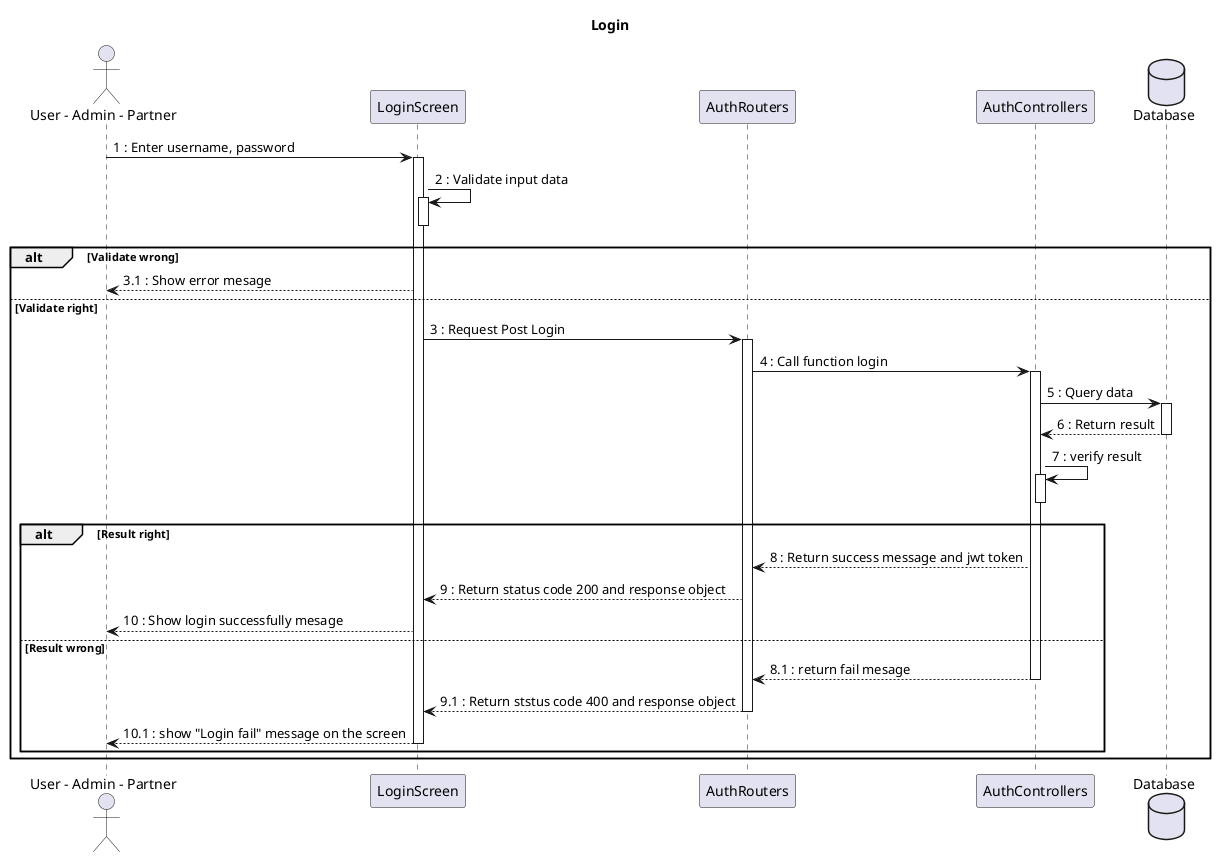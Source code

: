 @startuml
title Login
actor User as "User - Admin - Partner"
participant LoginScreen
participant AuthRouters
participant AuthControllers
database Database

User -> LoginScreen : 1 : Enter username, password
activate LoginScreen
LoginScreen -> LoginScreen : 2 : Validate input data
activate LoginScreen
deactivate LoginScreen

alt Validate wrong 
    LoginScreen --> User : 3.1 : Show error mesage
else Validate right
    LoginScreen -> AuthRouters : 3 : Request Post Login
    
    activate AuthRouters
    AuthRouters -> AuthControllers : 4 : Call function login
    activate AuthControllers
    AuthControllers -> Database : 5 : Query data
    activate Database
    Database --> AuthControllers : 6 : Return result
    deactivate Database
    AuthControllers -> AuthControllers : 7 : verify result
    activate AuthControllers
    deactivate AuthControllers
        
    alt Result right
        AuthControllers --> AuthRouters : 8 : Return success message and jwt token
        ' deactivate AuthControllers
        AuthRouters --> LoginScreen : 9 : Return status code 200 and response object
        ' deactivate AuthRouters
        LoginScreen --> User : 10 : Show login successfully mesage
        ' deactivate LoginScreen
        
    else Result wrong
        AuthControllers --> AuthRouters : 8.1 : return fail mesage
        
        deactivate AuthControllers
        AuthRouters --> LoginScreen : 9.1 : Return ststus code 400 and response object
        deactivate AuthRouters
        LoginScreen --> User : 10.1 : show "Login fail" message on the screen
        deactivate LoginScreen

    end
end

@enduml